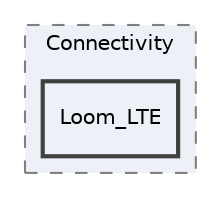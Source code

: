 digraph "src/Internet/Connectivity/Loom_LTE"
{
 // LATEX_PDF_SIZE
  edge [fontname="Helvetica",fontsize="10",labelfontname="Helvetica",labelfontsize="10"];
  node [fontname="Helvetica",fontsize="10",shape=record];
  compound=true
  subgraph clusterdir_2db53f29e3207fc442c88818d8da3de8 {
    graph [ bgcolor="#edf0f7", pencolor="grey50", style="filled,dashed,", label="Connectivity", fontname="Helvetica", fontsize="10", URL="dir_2db53f29e3207fc442c88818d8da3de8.html"]
  dir_1f003e85ce4877d9304da5eb35651ab6 [shape=box, label="Loom_LTE", style="filled,bold,", fillcolor="#edf0f7", color="grey25", URL="dir_1f003e85ce4877d9304da5eb35651ab6.html"];
  }
}
